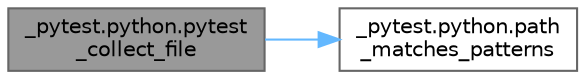 digraph "_pytest.python.pytest_collect_file"
{
 // LATEX_PDF_SIZE
  bgcolor="transparent";
  edge [fontname=Helvetica,fontsize=10,labelfontname=Helvetica,labelfontsize=10];
  node [fontname=Helvetica,fontsize=10,shape=box,height=0.2,width=0.4];
  rankdir="LR";
  Node1 [id="Node000001",label="_pytest.python.pytest\l_collect_file",height=0.2,width=0.4,color="gray40", fillcolor="grey60", style="filled", fontcolor="black",tooltip=" "];
  Node1 -> Node2 [id="edge1_Node000001_Node000002",color="steelblue1",style="solid",tooltip=" "];
  Node2 [id="Node000002",label="_pytest.python.path\l_matches_patterns",height=0.2,width=0.4,color="grey40", fillcolor="white", style="filled",URL="$namespace__pytest_1_1python.html#a9738fd8c977fba0a1f75098649c2c6fd",tooltip=" "];
}
